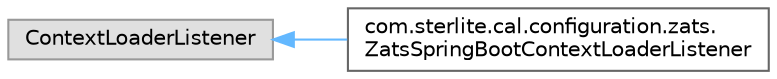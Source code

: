 digraph "Graphical Class Hierarchy"
{
 // LATEX_PDF_SIZE
  bgcolor="transparent";
  edge [fontname=Helvetica,fontsize=10,labelfontname=Helvetica,labelfontsize=10];
  node [fontname=Helvetica,fontsize=10,shape=box,height=0.2,width=0.4];
  rankdir="LR";
  Node0 [id="Node000000",label="ContextLoaderListener",height=0.2,width=0.4,color="grey60", fillcolor="#E0E0E0", style="filled",tooltip=" "];
  Node0 -> Node1 [id="edge886_Node000000_Node000001",dir="back",color="steelblue1",style="solid",tooltip=" "];
  Node1 [id="Node000001",label="com.sterlite.cal.configuration.zats.\lZatsSpringBootContextLoaderListener",height=0.2,width=0.4,color="grey40", fillcolor="white", style="filled",URL="$classcom_1_1sterlite_1_1cal_1_1configuration_1_1zats_1_1_zats_spring_boot_context_loader_listener.html",tooltip=" "];
}
